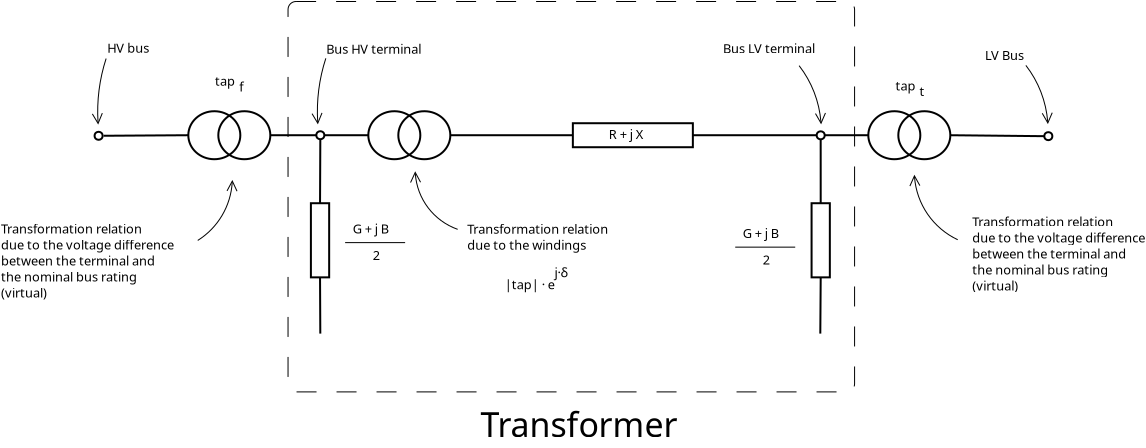 <?xml version="1.0" encoding="UTF-8"?>
<dia:diagram xmlns:dia="http://www.lysator.liu.se/~alla/dia/">
  <dia:layer name="Fondo" visible="true" connectable="true" active="true">
    <dia:object type="Standard - Box" version="0" id="O0">
      <dia:attribute name="obj_pos">
        <dia:point val="20.986,5.514"/>
      </dia:attribute>
      <dia:attribute name="obj_bb">
        <dia:rectangle val="20.961,5.489;49.338,25.059"/>
      </dia:attribute>
      <dia:attribute name="elem_corner">
        <dia:point val="20.986,5.514"/>
      </dia:attribute>
      <dia:attribute name="elem_width">
        <dia:real val="28.327"/>
      </dia:attribute>
      <dia:attribute name="elem_height">
        <dia:real val="19.52"/>
      </dia:attribute>
      <dia:attribute name="border_width">
        <dia:real val="0.05"/>
      </dia:attribute>
      <dia:attribute name="show_background">
        <dia:boolean val="false"/>
      </dia:attribute>
      <dia:attribute name="line_style">
        <dia:enum val="1"/>
      </dia:attribute>
      <dia:attribute name="corner_radius">
        <dia:real val="0.4"/>
      </dia:attribute>
    </dia:object>
    <dia:group>
      <dia:attribute name="meta">
        <dia:composite type="dict"/>
      </dia:attribute>
      <dia:attribute name="matrix"/>
      <dia:object type="Standard - Ellipse" version="0" id="O1">
        <dia:attribute name="obj_pos">
          <dia:point val="16,11"/>
        </dia:attribute>
        <dia:attribute name="obj_bb">
          <dia:rectangle val="15.95,10.95;18.65,13.45"/>
        </dia:attribute>
        <dia:attribute name="elem_corner">
          <dia:point val="16,11"/>
        </dia:attribute>
        <dia:attribute name="elem_width">
          <dia:real val="2.6"/>
        </dia:attribute>
        <dia:attribute name="elem_height">
          <dia:real val="2.4"/>
        </dia:attribute>
        <dia:attribute name="show_background">
          <dia:boolean val="false"/>
        </dia:attribute>
      </dia:object>
      <dia:object type="Standard - Ellipse" version="0" id="O2">
        <dia:attribute name="obj_pos">
          <dia:point val="17.5,11"/>
        </dia:attribute>
        <dia:attribute name="obj_bb">
          <dia:rectangle val="17.45,10.95;20.15,13.45"/>
        </dia:attribute>
        <dia:attribute name="elem_corner">
          <dia:point val="17.5,11"/>
        </dia:attribute>
        <dia:attribute name="elem_width">
          <dia:real val="2.6"/>
        </dia:attribute>
        <dia:attribute name="elem_height">
          <dia:real val="2.4"/>
        </dia:attribute>
        <dia:attribute name="show_background">
          <dia:boolean val="false"/>
        </dia:attribute>
      </dia:object>
    </dia:group>
    <dia:group>
      <dia:attribute name="meta">
        <dia:composite type="dict"/>
      </dia:attribute>
      <dia:attribute name="matrix"/>
      <dia:object type="Standard - Ellipse" version="0" id="O3">
        <dia:attribute name="obj_pos">
          <dia:point val="25,11"/>
        </dia:attribute>
        <dia:attribute name="obj_bb">
          <dia:rectangle val="24.95,10.95;27.65,13.45"/>
        </dia:attribute>
        <dia:attribute name="elem_corner">
          <dia:point val="25,11"/>
        </dia:attribute>
        <dia:attribute name="elem_width">
          <dia:real val="2.6"/>
        </dia:attribute>
        <dia:attribute name="elem_height">
          <dia:real val="2.4"/>
        </dia:attribute>
        <dia:attribute name="show_background">
          <dia:boolean val="false"/>
        </dia:attribute>
      </dia:object>
      <dia:object type="Standard - Ellipse" version="0" id="O4">
        <dia:attribute name="obj_pos">
          <dia:point val="26.5,11"/>
        </dia:attribute>
        <dia:attribute name="obj_bb">
          <dia:rectangle val="26.45,10.95;29.15,13.45"/>
        </dia:attribute>
        <dia:attribute name="elem_corner">
          <dia:point val="26.5,11"/>
        </dia:attribute>
        <dia:attribute name="elem_width">
          <dia:real val="2.6"/>
        </dia:attribute>
        <dia:attribute name="elem_height">
          <dia:real val="2.4"/>
        </dia:attribute>
        <dia:attribute name="show_background">
          <dia:boolean val="false"/>
        </dia:attribute>
      </dia:object>
    </dia:group>
    <dia:group>
      <dia:attribute name="meta">
        <dia:composite type="dict"/>
      </dia:attribute>
      <dia:attribute name="matrix"/>
      <dia:object type="Standard - Ellipse" version="0" id="O5">
        <dia:attribute name="obj_pos">
          <dia:point val="50,11"/>
        </dia:attribute>
        <dia:attribute name="obj_bb">
          <dia:rectangle val="49.95,10.95;52.65,13.45"/>
        </dia:attribute>
        <dia:attribute name="elem_corner">
          <dia:point val="50,11"/>
        </dia:attribute>
        <dia:attribute name="elem_width">
          <dia:real val="2.6"/>
        </dia:attribute>
        <dia:attribute name="elem_height">
          <dia:real val="2.4"/>
        </dia:attribute>
        <dia:attribute name="show_background">
          <dia:boolean val="false"/>
        </dia:attribute>
      </dia:object>
      <dia:object type="Standard - Ellipse" version="0" id="O6">
        <dia:attribute name="obj_pos">
          <dia:point val="51.5,11"/>
        </dia:attribute>
        <dia:attribute name="obj_bb">
          <dia:rectangle val="51.45,10.95;54.15,13.45"/>
        </dia:attribute>
        <dia:attribute name="elem_corner">
          <dia:point val="51.5,11"/>
        </dia:attribute>
        <dia:attribute name="elem_width">
          <dia:real val="2.6"/>
        </dia:attribute>
        <dia:attribute name="elem_height">
          <dia:real val="2.4"/>
        </dia:attribute>
        <dia:attribute name="show_background">
          <dia:boolean val="false"/>
        </dia:attribute>
      </dia:object>
    </dia:group>
    <dia:object type="Standard - Box" version="0" id="O7">
      <dia:attribute name="obj_pos">
        <dia:point val="35.227,11.6"/>
      </dia:attribute>
      <dia:attribute name="obj_bb">
        <dia:rectangle val="35.176,11.55;41.276,12.85"/>
      </dia:attribute>
      <dia:attribute name="elem_corner">
        <dia:point val="35.227,11.6"/>
      </dia:attribute>
      <dia:attribute name="elem_width">
        <dia:real val="6"/>
      </dia:attribute>
      <dia:attribute name="elem_height">
        <dia:real val="1.2"/>
      </dia:attribute>
      <dia:attribute name="show_background">
        <dia:boolean val="true"/>
      </dia:attribute>
    </dia:object>
    <dia:object type="Standard - Line" version="0" id="O8">
      <dia:attribute name="obj_pos">
        <dia:point val="29.1,12.2"/>
      </dia:attribute>
      <dia:attribute name="obj_bb">
        <dia:rectangle val="29.05,12.15;35.276,12.25"/>
      </dia:attribute>
      <dia:attribute name="conn_endpoints">
        <dia:point val="29.1,12.2"/>
        <dia:point val="35.227,12.2"/>
      </dia:attribute>
      <dia:attribute name="numcp">
        <dia:int val="1"/>
      </dia:attribute>
      <dia:connections>
        <dia:connection handle="0" to="O4" connection="4"/>
        <dia:connection handle="1" to="O7" connection="3"/>
      </dia:connections>
    </dia:object>
    <dia:object type="Standard - Line" version="0" id="O9">
      <dia:attribute name="obj_pos">
        <dia:point val="20.1,12.2"/>
      </dia:attribute>
      <dia:attribute name="obj_bb">
        <dia:rectangle val="20.05,12.15;25.05,12.25"/>
      </dia:attribute>
      <dia:attribute name="conn_endpoints">
        <dia:point val="20.1,12.2"/>
        <dia:point val="25,12.2"/>
      </dia:attribute>
      <dia:attribute name="numcp">
        <dia:int val="1"/>
      </dia:attribute>
      <dia:connections>
        <dia:connection handle="0" to="O2" connection="4"/>
        <dia:connection handle="1" to="O3" connection="3"/>
      </dia:connections>
    </dia:object>
    <dia:object type="Standard - Line" version="0" id="O10">
      <dia:attribute name="obj_pos">
        <dia:point val="41.227,12.2"/>
      </dia:attribute>
      <dia:attribute name="obj_bb">
        <dia:rectangle val="41.176,12.15;50.05,12.25"/>
      </dia:attribute>
      <dia:attribute name="conn_endpoints">
        <dia:point val="41.227,12.2"/>
        <dia:point val="50,12.2"/>
      </dia:attribute>
      <dia:attribute name="numcp">
        <dia:int val="1"/>
      </dia:attribute>
      <dia:connections>
        <dia:connection handle="0" to="O7" connection="4"/>
        <dia:connection handle="1" to="O5" connection="3"/>
      </dia:connections>
    </dia:object>
    <dia:object type="Standard - Ellipse" version="0" id="O11">
      <dia:attribute name="obj_pos">
        <dia:point val="22.4,12"/>
      </dia:attribute>
      <dia:attribute name="obj_bb">
        <dia:rectangle val="22.35,11.95;22.85,12.45"/>
      </dia:attribute>
      <dia:attribute name="elem_corner">
        <dia:point val="22.4,12"/>
      </dia:attribute>
      <dia:attribute name="elem_width">
        <dia:real val="0.4"/>
      </dia:attribute>
      <dia:attribute name="elem_height">
        <dia:real val="0.4"/>
      </dia:attribute>
      <dia:attribute name="aspect">
        <dia:enum val="2"/>
      </dia:attribute>
    </dia:object>
    <dia:object type="Standard - Ellipse" version="0" id="O12">
      <dia:attribute name="obj_pos">
        <dia:point val="11.314,12.029"/>
      </dia:attribute>
      <dia:attribute name="obj_bb">
        <dia:rectangle val="11.264,11.979;11.764,12.479"/>
      </dia:attribute>
      <dia:attribute name="elem_corner">
        <dia:point val="11.314,12.029"/>
      </dia:attribute>
      <dia:attribute name="elem_width">
        <dia:real val="0.4"/>
      </dia:attribute>
      <dia:attribute name="elem_height">
        <dia:real val="0.4"/>
      </dia:attribute>
      <dia:attribute name="aspect">
        <dia:enum val="2"/>
      </dia:attribute>
    </dia:object>
    <dia:object type="Standard - Line" version="0" id="O13">
      <dia:attribute name="obj_pos">
        <dia:point val="11.764,12.228"/>
      </dia:attribute>
      <dia:attribute name="obj_bb">
        <dia:rectangle val="11.714,12.15;16.05,12.278"/>
      </dia:attribute>
      <dia:attribute name="conn_endpoints">
        <dia:point val="11.764,12.228"/>
        <dia:point val="16,12.2"/>
      </dia:attribute>
      <dia:attribute name="numcp">
        <dia:int val="1"/>
      </dia:attribute>
      <dia:connections>
        <dia:connection handle="0" to="O12" connection="8"/>
        <dia:connection handle="1" to="O1" connection="3"/>
      </dia:connections>
    </dia:object>
    <dia:object type="Standard - Ellipse" version="0" id="O14">
      <dia:attribute name="obj_pos">
        <dia:point val="58.8,12.047"/>
      </dia:attribute>
      <dia:attribute name="obj_bb">
        <dia:rectangle val="58.75,11.998;59.25,12.498"/>
      </dia:attribute>
      <dia:attribute name="elem_corner">
        <dia:point val="58.8,12.047"/>
      </dia:attribute>
      <dia:attribute name="elem_width">
        <dia:real val="0.4"/>
      </dia:attribute>
      <dia:attribute name="elem_height">
        <dia:real val="0.4"/>
      </dia:attribute>
      <dia:attribute name="aspect">
        <dia:enum val="2"/>
      </dia:attribute>
    </dia:object>
    <dia:object type="Standard - Line" version="0" id="O15">
      <dia:attribute name="obj_pos">
        <dia:point val="58.8,12.248"/>
      </dia:attribute>
      <dia:attribute name="obj_bb">
        <dia:rectangle val="54.05,12.149;58.85,12.298"/>
      </dia:attribute>
      <dia:attribute name="conn_endpoints">
        <dia:point val="58.8,12.248"/>
        <dia:point val="54.1,12.2"/>
      </dia:attribute>
      <dia:attribute name="numcp">
        <dia:int val="1"/>
      </dia:attribute>
      <dia:connections>
        <dia:connection handle="0" to="O14" connection="3"/>
        <dia:connection handle="1" to="O6" connection="4"/>
      </dia:connections>
    </dia:object>
    <dia:object type="Standard - Ellipse" version="0" id="O16">
      <dia:attribute name="obj_pos">
        <dia:point val="47.418,12.005"/>
      </dia:attribute>
      <dia:attribute name="obj_bb">
        <dia:rectangle val="47.368,11.954;47.868,12.454"/>
      </dia:attribute>
      <dia:attribute name="elem_corner">
        <dia:point val="47.418,12.005"/>
      </dia:attribute>
      <dia:attribute name="elem_width">
        <dia:real val="0.4"/>
      </dia:attribute>
      <dia:attribute name="elem_height">
        <dia:real val="0.4"/>
      </dia:attribute>
      <dia:attribute name="aspect">
        <dia:enum val="2"/>
      </dia:attribute>
    </dia:object>
    <dia:object type="Standard - Box" version="0" id="O17">
      <dia:attribute name="obj_pos">
        <dia:point val="22.129,15.6"/>
      </dia:attribute>
      <dia:attribute name="obj_bb">
        <dia:rectangle val="22.079,15.55;23.093,19.357"/>
      </dia:attribute>
      <dia:attribute name="elem_corner">
        <dia:point val="22.129,15.6"/>
      </dia:attribute>
      <dia:attribute name="elem_width">
        <dia:real val="0.913"/>
      </dia:attribute>
      <dia:attribute name="elem_height">
        <dia:real val="3.707"/>
      </dia:attribute>
      <dia:attribute name="show_background">
        <dia:boolean val="true"/>
      </dia:attribute>
    </dia:object>
    <dia:object type="Standard - Box" version="0" id="O18">
      <dia:attribute name="obj_pos">
        <dia:point val="47.163,15.6"/>
      </dia:attribute>
      <dia:attribute name="obj_bb">
        <dia:rectangle val="47.112,15.55;48.126,19.357"/>
      </dia:attribute>
      <dia:attribute name="elem_corner">
        <dia:point val="47.163,15.6"/>
      </dia:attribute>
      <dia:attribute name="elem_width">
        <dia:real val="0.913"/>
      </dia:attribute>
      <dia:attribute name="elem_height">
        <dia:real val="3.707"/>
      </dia:attribute>
      <dia:attribute name="show_background">
        <dia:boolean val="true"/>
      </dia:attribute>
    </dia:object>
    <dia:object type="Standard - Line" version="0" id="O19">
      <dia:attribute name="obj_pos">
        <dia:point val="22.586,15.6"/>
      </dia:attribute>
      <dia:attribute name="obj_bb">
        <dia:rectangle val="22.536,12.35;22.65,15.65"/>
      </dia:attribute>
      <dia:attribute name="conn_endpoints">
        <dia:point val="22.586,15.6"/>
        <dia:point val="22.6,12.4"/>
      </dia:attribute>
      <dia:attribute name="numcp">
        <dia:int val="1"/>
      </dia:attribute>
      <dia:connections>
        <dia:connection handle="0" to="O17" connection="1"/>
        <dia:connection handle="1" to="O11" connection="6"/>
      </dia:connections>
    </dia:object>
    <dia:object type="Standard - Line" version="0" id="O20">
      <dia:attribute name="obj_pos">
        <dia:point val="47.619,15.6"/>
      </dia:attribute>
      <dia:attribute name="obj_bb">
        <dia:rectangle val="47.568,12.354;47.669,15.65"/>
      </dia:attribute>
      <dia:attribute name="conn_endpoints">
        <dia:point val="47.619,15.6"/>
        <dia:point val="47.618,12.405"/>
      </dia:attribute>
      <dia:attribute name="numcp">
        <dia:int val="1"/>
      </dia:attribute>
      <dia:connections>
        <dia:connection handle="0" to="O18" connection="1"/>
        <dia:connection handle="1" to="O16" connection="6"/>
      </dia:connections>
    </dia:object>
    <dia:object type="Electrical - Grounding d" version="1" id="O21">
      <dia:attribute name="obj_pos">
        <dia:point val="21.2,21"/>
      </dia:attribute>
      <dia:attribute name="obj_bb">
        <dia:rectangle val="21.2,21;23.998,23.798"/>
      </dia:attribute>
      <dia:attribute name="meta">
        <dia:composite type="dict"/>
      </dia:attribute>
      <dia:attribute name="elem_corner">
        <dia:point val="21.2,21"/>
      </dia:attribute>
      <dia:attribute name="elem_width">
        <dia:real val="2.798"/>
      </dia:attribute>
      <dia:attribute name="elem_height">
        <dia:real val="2.798"/>
      </dia:attribute>
      <dia:attribute name="line_width">
        <dia:real val="0.1"/>
      </dia:attribute>
      <dia:attribute name="line_colour">
        <dia:color val="#000000ff"/>
      </dia:attribute>
      <dia:attribute name="fill_colour">
        <dia:color val="#ffffffff"/>
      </dia:attribute>
      <dia:attribute name="show_background">
        <dia:boolean val="true"/>
      </dia:attribute>
      <dia:attribute name="line_style">
        <dia:enum val="0"/>
        <dia:real val="1"/>
      </dia:attribute>
      <dia:attribute name="padding">
        <dia:real val="0.1"/>
      </dia:attribute>
      <dia:attribute name="text">
        <dia:composite type="text">
          <dia:attribute name="string">
            <dia:string>##</dia:string>
          </dia:attribute>
          <dia:attribute name="font">
            <dia:font family="sans" style="0" name="Helvetica"/>
          </dia:attribute>
          <dia:attribute name="height">
            <dia:real val="0.8"/>
          </dia:attribute>
          <dia:attribute name="pos">
            <dia:point val="23.818,23.298"/>
          </dia:attribute>
          <dia:attribute name="color">
            <dia:color val="#000000ff"/>
          </dia:attribute>
          <dia:attribute name="alignment">
            <dia:enum val="0"/>
          </dia:attribute>
        </dia:composite>
      </dia:attribute>
      <dia:attribute name="text_fitting">
        <dia:enum val="0"/>
      </dia:attribute>
      <dia:attribute name="flip_horizontal">
        <dia:boolean val="false"/>
      </dia:attribute>
      <dia:attribute name="flip_vertical">
        <dia:boolean val="false"/>
      </dia:attribute>
      <dia:attribute name="subscale">
        <dia:real val="1"/>
      </dia:attribute>
    </dia:object>
    <dia:object type="Standard - Line" version="0" id="O22">
      <dia:attribute name="obj_pos">
        <dia:point val="22.599,22.119"/>
      </dia:attribute>
      <dia:attribute name="obj_bb">
        <dia:rectangle val="22.536,19.257;22.649,22.169"/>
      </dia:attribute>
      <dia:attribute name="conn_endpoints">
        <dia:point val="22.599,22.119"/>
        <dia:point val="22.586,19.307"/>
      </dia:attribute>
      <dia:attribute name="numcp">
        <dia:int val="1"/>
      </dia:attribute>
      <dia:connections>
        <dia:connection handle="0" to="O21" connection="0"/>
        <dia:connection handle="1" to="O17" connection="6"/>
      </dia:connections>
    </dia:object>
    <dia:object type="Electrical - Grounding d" version="1" id="O23">
      <dia:attribute name="obj_pos">
        <dia:point val="46.2,21"/>
      </dia:attribute>
      <dia:attribute name="obj_bb">
        <dia:rectangle val="46.2,21;48.998,23.798"/>
      </dia:attribute>
      <dia:attribute name="meta">
        <dia:composite type="dict"/>
      </dia:attribute>
      <dia:attribute name="elem_corner">
        <dia:point val="46.2,21"/>
      </dia:attribute>
      <dia:attribute name="elem_width">
        <dia:real val="2.798"/>
      </dia:attribute>
      <dia:attribute name="elem_height">
        <dia:real val="2.798"/>
      </dia:attribute>
      <dia:attribute name="line_width">
        <dia:real val="0.1"/>
      </dia:attribute>
      <dia:attribute name="line_colour">
        <dia:color val="#000000ff"/>
      </dia:attribute>
      <dia:attribute name="fill_colour">
        <dia:color val="#ffffffff"/>
      </dia:attribute>
      <dia:attribute name="show_background">
        <dia:boolean val="true"/>
      </dia:attribute>
      <dia:attribute name="line_style">
        <dia:enum val="0"/>
        <dia:real val="1"/>
      </dia:attribute>
      <dia:attribute name="padding">
        <dia:real val="0.1"/>
      </dia:attribute>
      <dia:attribute name="text">
        <dia:composite type="text">
          <dia:attribute name="string">
            <dia:string>##</dia:string>
          </dia:attribute>
          <dia:attribute name="font">
            <dia:font family="sans" style="0" name="Helvetica"/>
          </dia:attribute>
          <dia:attribute name="height">
            <dia:real val="0.8"/>
          </dia:attribute>
          <dia:attribute name="pos">
            <dia:point val="48.818,23.298"/>
          </dia:attribute>
          <dia:attribute name="color">
            <dia:color val="#000000ff"/>
          </dia:attribute>
          <dia:attribute name="alignment">
            <dia:enum val="0"/>
          </dia:attribute>
        </dia:composite>
      </dia:attribute>
      <dia:attribute name="text_fitting">
        <dia:enum val="0"/>
      </dia:attribute>
      <dia:attribute name="flip_horizontal">
        <dia:boolean val="false"/>
      </dia:attribute>
      <dia:attribute name="flip_vertical">
        <dia:boolean val="false"/>
      </dia:attribute>
      <dia:attribute name="subscale">
        <dia:real val="1"/>
      </dia:attribute>
    </dia:object>
    <dia:object type="Standard - Line" version="0" id="O24">
      <dia:attribute name="obj_pos">
        <dia:point val="47.599,22.119"/>
      </dia:attribute>
      <dia:attribute name="obj_bb">
        <dia:rectangle val="47.548,19.257;47.669,22.169"/>
      </dia:attribute>
      <dia:attribute name="conn_endpoints">
        <dia:point val="47.599,22.119"/>
        <dia:point val="47.619,19.307"/>
      </dia:attribute>
      <dia:attribute name="numcp">
        <dia:int val="1"/>
      </dia:attribute>
      <dia:connections>
        <dia:connection handle="0" to="O23" connection="0"/>
        <dia:connection handle="1" to="O18" connection="6"/>
      </dia:connections>
    </dia:object>
    <dia:object type="Standard - Text" version="1" id="O25">
      <dia:attribute name="obj_pos">
        <dia:point val="22.896,8.122"/>
      </dia:attribute>
      <dia:attribute name="obj_bb">
        <dia:rectangle val="22.896,7.527;28.071,8.275"/>
      </dia:attribute>
      <dia:attribute name="text">
        <dia:composite type="text">
          <dia:attribute name="string">
            <dia:string>#Bus HV terminal#</dia:string>
          </dia:attribute>
          <dia:attribute name="font">
            <dia:font family="sans" style="0" name="Helvetica"/>
          </dia:attribute>
          <dia:attribute name="height">
            <dia:real val="0.8"/>
          </dia:attribute>
          <dia:attribute name="pos">
            <dia:point val="22.896,8.122"/>
          </dia:attribute>
          <dia:attribute name="color">
            <dia:color val="#000000ff"/>
          </dia:attribute>
          <dia:attribute name="alignment">
            <dia:enum val="0"/>
          </dia:attribute>
        </dia:composite>
      </dia:attribute>
      <dia:attribute name="valign">
        <dia:enum val="3"/>
      </dia:attribute>
    </dia:object>
    <dia:object type="Standard - Text" version="1" id="O26">
      <dia:attribute name="obj_pos">
        <dia:point val="42.729,8.104"/>
      </dia:attribute>
      <dia:attribute name="obj_bb">
        <dia:rectangle val="42.729,7.509;47.709,8.257"/>
      </dia:attribute>
      <dia:attribute name="text">
        <dia:composite type="text">
          <dia:attribute name="string">
            <dia:string>#Bus LV terminal#</dia:string>
          </dia:attribute>
          <dia:attribute name="font">
            <dia:font family="sans" style="0" name="Helvetica"/>
          </dia:attribute>
          <dia:attribute name="height">
            <dia:real val="0.8"/>
          </dia:attribute>
          <dia:attribute name="pos">
            <dia:point val="42.729,8.104"/>
          </dia:attribute>
          <dia:attribute name="color">
            <dia:color val="#000000ff"/>
          </dia:attribute>
          <dia:attribute name="alignment">
            <dia:enum val="0"/>
          </dia:attribute>
        </dia:composite>
      </dia:attribute>
      <dia:attribute name="valign">
        <dia:enum val="3"/>
      </dia:attribute>
    </dia:object>
    <dia:object type="Standard - Text" version="1" id="O27">
      <dia:attribute name="obj_pos">
        <dia:point val="11.948,8.074"/>
      </dia:attribute>
      <dia:attribute name="obj_bb">
        <dia:rectangle val="11.948,7.479;14.215,8.226"/>
      </dia:attribute>
      <dia:attribute name="text">
        <dia:composite type="text">
          <dia:attribute name="string">
            <dia:string>#HV bus#</dia:string>
          </dia:attribute>
          <dia:attribute name="font">
            <dia:font family="sans" style="0" name="Helvetica"/>
          </dia:attribute>
          <dia:attribute name="height">
            <dia:real val="0.8"/>
          </dia:attribute>
          <dia:attribute name="pos">
            <dia:point val="11.948,8.074"/>
          </dia:attribute>
          <dia:attribute name="color">
            <dia:color val="#000000ff"/>
          </dia:attribute>
          <dia:attribute name="alignment">
            <dia:enum val="0"/>
          </dia:attribute>
        </dia:composite>
      </dia:attribute>
      <dia:attribute name="valign">
        <dia:enum val="3"/>
      </dia:attribute>
    </dia:object>
    <dia:object type="Standard - Text" version="1" id="O28">
      <dia:attribute name="obj_pos">
        <dia:point val="55.829,8.441"/>
      </dia:attribute>
      <dia:attribute name="obj_bb">
        <dia:rectangle val="55.829,7.846;57.934,8.593"/>
      </dia:attribute>
      <dia:attribute name="text">
        <dia:composite type="text">
          <dia:attribute name="string">
            <dia:string>#LV Bus#</dia:string>
          </dia:attribute>
          <dia:attribute name="font">
            <dia:font family="sans" style="0" name="Helvetica"/>
          </dia:attribute>
          <dia:attribute name="height">
            <dia:real val="0.8"/>
          </dia:attribute>
          <dia:attribute name="pos">
            <dia:point val="55.829,8.441"/>
          </dia:attribute>
          <dia:attribute name="color">
            <dia:color val="#000000ff"/>
          </dia:attribute>
          <dia:attribute name="alignment">
            <dia:enum val="0"/>
          </dia:attribute>
        </dia:composite>
      </dia:attribute>
      <dia:attribute name="valign">
        <dia:enum val="3"/>
      </dia:attribute>
    </dia:object>
    <dia:object type="Standard - Arc" version="0" id="O29">
      <dia:attribute name="obj_pos">
        <dia:point val="22.875,8.355"/>
      </dia:attribute>
      <dia:attribute name="obj_bb">
        <dia:rectangle val="22.144,8.327;22.903,11.684"/>
      </dia:attribute>
      <dia:attribute name="conn_endpoints">
        <dia:point val="22.875,8.355"/>
        <dia:point val="22.477,11.657"/>
      </dia:attribute>
      <dia:attribute name="curve_distance">
        <dia:real val="0.163"/>
      </dia:attribute>
      <dia:attribute name="line_width">
        <dia:real val="0.05"/>
      </dia:attribute>
      <dia:attribute name="end_arrow">
        <dia:enum val="1"/>
      </dia:attribute>
      <dia:attribute name="end_arrow_length">
        <dia:real val="0.5"/>
      </dia:attribute>
      <dia:attribute name="end_arrow_width">
        <dia:real val="0.5"/>
      </dia:attribute>
    </dia:object>
    <dia:object type="Standard - Arc" version="0" id="O30">
      <dia:attribute name="obj_pos">
        <dia:point val="46.539,8.722"/>
      </dia:attribute>
      <dia:attribute name="obj_bb">
        <dia:rectangle val="46.507,8.689;47.896,11.689"/>
      </dia:attribute>
      <dia:attribute name="conn_endpoints">
        <dia:point val="46.539,8.722"/>
        <dia:point val="47.639,11.657"/>
      </dia:attribute>
      <dia:attribute name="curve_distance">
        <dia:real val="-0.238"/>
      </dia:attribute>
      <dia:attribute name="line_width">
        <dia:real val="0.05"/>
      </dia:attribute>
      <dia:attribute name="end_arrow">
        <dia:enum val="1"/>
      </dia:attribute>
      <dia:attribute name="end_arrow_length">
        <dia:real val="0.5"/>
      </dia:attribute>
      <dia:attribute name="end_arrow_width">
        <dia:real val="0.5"/>
      </dia:attribute>
    </dia:object>
    <dia:object type="Standard - Arc" version="0" id="O31">
      <dia:attribute name="obj_pos">
        <dia:point val="11.89,8.367"/>
      </dia:attribute>
      <dia:attribute name="obj_bb">
        <dia:rectangle val="11.159,8.339;11.918,11.697"/>
      </dia:attribute>
      <dia:attribute name="conn_endpoints">
        <dia:point val="11.89,8.367"/>
        <dia:point val="11.493,11.669"/>
      </dia:attribute>
      <dia:attribute name="curve_distance">
        <dia:real val="0.163"/>
      </dia:attribute>
      <dia:attribute name="line_width">
        <dia:real val="0.05"/>
      </dia:attribute>
      <dia:attribute name="end_arrow">
        <dia:enum val="1"/>
      </dia:attribute>
      <dia:attribute name="end_arrow_length">
        <dia:real val="0.5"/>
      </dia:attribute>
      <dia:attribute name="end_arrow_width">
        <dia:real val="0.5"/>
      </dia:attribute>
    </dia:object>
    <dia:object type="Standard - Arc" version="0" id="O32">
      <dia:attribute name="obj_pos">
        <dia:point val="57.877,8.708"/>
      </dia:attribute>
      <dia:attribute name="obj_bb">
        <dia:rectangle val="57.845,8.676;59.234,11.675"/>
      </dia:attribute>
      <dia:attribute name="conn_endpoints">
        <dia:point val="57.877,8.708"/>
        <dia:point val="58.978,11.643"/>
      </dia:attribute>
      <dia:attribute name="curve_distance">
        <dia:real val="-0.238"/>
      </dia:attribute>
      <dia:attribute name="line_width">
        <dia:real val="0.05"/>
      </dia:attribute>
      <dia:attribute name="end_arrow">
        <dia:enum val="1"/>
      </dia:attribute>
      <dia:attribute name="end_arrow_length">
        <dia:real val="0.5"/>
      </dia:attribute>
      <dia:attribute name="end_arrow_width">
        <dia:real val="0.5"/>
      </dia:attribute>
    </dia:object>
    <dia:object type="Standard - Text" version="1" id="O33">
      <dia:attribute name="obj_pos">
        <dia:point val="30.605,27.297"/>
      </dia:attribute>
      <dia:attribute name="obj_bb">
        <dia:rectangle val="30.605,25.725;40.762,27.697"/>
      </dia:attribute>
      <dia:attribute name="text">
        <dia:composite type="text">
          <dia:attribute name="string">
            <dia:string>#Transformer#</dia:string>
          </dia:attribute>
          <dia:attribute name="font">
            <dia:font family="sans" style="0" name="Helvetica"/>
          </dia:attribute>
          <dia:attribute name="height">
            <dia:real val="2.117"/>
          </dia:attribute>
          <dia:attribute name="pos">
            <dia:point val="30.605,27.297"/>
          </dia:attribute>
          <dia:attribute name="color">
            <dia:color val="#000000ff"/>
          </dia:attribute>
          <dia:attribute name="alignment">
            <dia:enum val="0"/>
          </dia:attribute>
        </dia:composite>
      </dia:attribute>
      <dia:attribute name="valign">
        <dia:enum val="3"/>
      </dia:attribute>
    </dia:object>
    <dia:object type="Standard - Text" version="1" id="O34">
      <dia:attribute name="obj_pos">
        <dia:point val="29.944,17.123"/>
      </dia:attribute>
      <dia:attribute name="obj_bb">
        <dia:rectangle val="29.944,16.528;37.584,18.076"/>
      </dia:attribute>
      <dia:attribute name="text">
        <dia:composite type="text">
          <dia:attribute name="string">
            <dia:string>#Transformation relation 
due to the windings#</dia:string>
          </dia:attribute>
          <dia:attribute name="font">
            <dia:font family="sans" style="0" name="Helvetica"/>
          </dia:attribute>
          <dia:attribute name="height">
            <dia:real val="0.8"/>
          </dia:attribute>
          <dia:attribute name="pos">
            <dia:point val="29.944,17.123"/>
          </dia:attribute>
          <dia:attribute name="color">
            <dia:color val="#000000ff"/>
          </dia:attribute>
          <dia:attribute name="alignment">
            <dia:enum val="0"/>
          </dia:attribute>
        </dia:composite>
      </dia:attribute>
      <dia:attribute name="valign">
        <dia:enum val="3"/>
      </dia:attribute>
    </dia:object>
    <dia:object type="Standard - Arc" version="0" id="O35">
      <dia:attribute name="obj_pos">
        <dia:point val="29.467,16.906"/>
      </dia:attribute>
      <dia:attribute name="obj_bb">
        <dia:rectangle val="27.072,13.968;29.502,16.941"/>
      </dia:attribute>
      <dia:attribute name="conn_endpoints">
        <dia:point val="29.467,16.906"/>
        <dia:point val="27.344,14.003"/>
      </dia:attribute>
      <dia:attribute name="curve_distance">
        <dia:real val="-0.556"/>
      </dia:attribute>
      <dia:attribute name="line_width">
        <dia:real val="0.05"/>
      </dia:attribute>
      <dia:attribute name="end_arrow">
        <dia:enum val="1"/>
      </dia:attribute>
      <dia:attribute name="end_arrow_length">
        <dia:real val="0.5"/>
      </dia:attribute>
      <dia:attribute name="end_arrow_width">
        <dia:real val="0.5"/>
      </dia:attribute>
    </dia:object>
    <dia:object type="Standard - Text" version="1" id="O36">
      <dia:attribute name="obj_pos">
        <dia:point val="6.634,17.115"/>
      </dia:attribute>
      <dia:attribute name="obj_bb">
        <dia:rectangle val="6.634,16.52;15.964,20.467"/>
      </dia:attribute>
      <dia:attribute name="text">
        <dia:composite type="text">
          <dia:attribute name="string">
            <dia:string>#Transformation relation 
due to the voltage difference
between the terminal and
the nominal bus rating
(virtual)#</dia:string>
          </dia:attribute>
          <dia:attribute name="font">
            <dia:font family="sans" style="0" name="Helvetica"/>
          </dia:attribute>
          <dia:attribute name="height">
            <dia:real val="0.8"/>
          </dia:attribute>
          <dia:attribute name="pos">
            <dia:point val="6.634,17.115"/>
          </dia:attribute>
          <dia:attribute name="color">
            <dia:color val="#000000ff"/>
          </dia:attribute>
          <dia:attribute name="alignment">
            <dia:enum val="0"/>
          </dia:attribute>
        </dia:composite>
      </dia:attribute>
      <dia:attribute name="valign">
        <dia:enum val="3"/>
      </dia:attribute>
    </dia:object>
    <dia:object type="Standard - Arc" version="0" id="O37">
      <dia:attribute name="obj_pos">
        <dia:point val="16.471,17.461"/>
      </dia:attribute>
      <dia:attribute name="obj_bb">
        <dia:rectangle val="16.437,14.402;18.474,17.495"/>
      </dia:attribute>
      <dia:attribute name="conn_endpoints">
        <dia:point val="16.471,17.461"/>
        <dia:point val="18.201,14.436"/>
      </dia:attribute>
      <dia:attribute name="curve_distance">
        <dia:real val="0.436"/>
      </dia:attribute>
      <dia:attribute name="line_width">
        <dia:real val="0.05"/>
      </dia:attribute>
      <dia:attribute name="end_arrow">
        <dia:enum val="1"/>
      </dia:attribute>
      <dia:attribute name="end_arrow_length">
        <dia:real val="0.5"/>
      </dia:attribute>
      <dia:attribute name="end_arrow_width">
        <dia:real val="0.5"/>
      </dia:attribute>
    </dia:object>
    <dia:object type="Standard - Text" version="1" id="O38">
      <dia:attribute name="obj_pos">
        <dia:point val="55.198,16.759"/>
      </dia:attribute>
      <dia:attribute name="obj_bb">
        <dia:rectangle val="55.198,16.164;64.528,20.111"/>
      </dia:attribute>
      <dia:attribute name="text">
        <dia:composite type="text">
          <dia:attribute name="string">
            <dia:string>#Transformation relation 
due to the voltage difference
between the terminal and
the nominal bus rating
(virtual)#</dia:string>
          </dia:attribute>
          <dia:attribute name="font">
            <dia:font family="sans" style="0" name="Helvetica"/>
          </dia:attribute>
          <dia:attribute name="height">
            <dia:real val="0.8"/>
          </dia:attribute>
          <dia:attribute name="pos">
            <dia:point val="55.198,16.759"/>
          </dia:attribute>
          <dia:attribute name="color">
            <dia:color val="#000000ff"/>
          </dia:attribute>
          <dia:attribute name="alignment">
            <dia:enum val="0"/>
          </dia:attribute>
        </dia:composite>
      </dia:attribute>
      <dia:attribute name="valign">
        <dia:enum val="3"/>
      </dia:attribute>
    </dia:object>
    <dia:object type="Standard - Arc" version="0" id="O39">
      <dia:attribute name="obj_pos">
        <dia:point val="54.47,17.426"/>
      </dia:attribute>
      <dia:attribute name="obj_bb">
        <dia:rectangle val="52.039,14.142;54.504,17.461"/>
      </dia:attribute>
      <dia:attribute name="conn_endpoints">
        <dia:point val="54.47,17.426"/>
        <dia:point val="52.303,14.176"/>
      </dia:attribute>
      <dia:attribute name="curve_distance">
        <dia:real val="-0.543"/>
      </dia:attribute>
      <dia:attribute name="line_width">
        <dia:real val="0.05"/>
      </dia:attribute>
      <dia:attribute name="end_arrow">
        <dia:enum val="1"/>
      </dia:attribute>
      <dia:attribute name="end_arrow_length">
        <dia:real val="0.5"/>
      </dia:attribute>
      <dia:attribute name="end_arrow_width">
        <dia:real val="0.5"/>
      </dia:attribute>
    </dia:object>
    <dia:object type="Standard - Text" version="1" id="O40">
      <dia:attribute name="obj_pos">
        <dia:point val="37.02,12.388"/>
      </dia:attribute>
      <dia:attribute name="obj_bb">
        <dia:rectangle val="37.02,11.793;39.225,12.541"/>
      </dia:attribute>
      <dia:attribute name="text">
        <dia:composite type="text">
          <dia:attribute name="string">
            <dia:string>#R + j X#</dia:string>
          </dia:attribute>
          <dia:attribute name="font">
            <dia:font family="sans" style="0" name="Helvetica"/>
          </dia:attribute>
          <dia:attribute name="height">
            <dia:real val="0.8"/>
          </dia:attribute>
          <dia:attribute name="pos">
            <dia:point val="37.02,12.388"/>
          </dia:attribute>
          <dia:attribute name="color">
            <dia:color val="#000000ff"/>
          </dia:attribute>
          <dia:attribute name="alignment">
            <dia:enum val="0"/>
          </dia:attribute>
        </dia:composite>
      </dia:attribute>
      <dia:attribute name="valign">
        <dia:enum val="3"/>
      </dia:attribute>
    </dia:object>
    <dia:group>
      <dia:attribute name="meta">
        <dia:composite type="dict"/>
      </dia:attribute>
      <dia:attribute name="matrix"/>
      <dia:object type="Standard - Text" version="1" id="O41">
        <dia:attribute name="obj_pos">
          <dia:point val="24.22,17.11"/>
        </dia:attribute>
        <dia:attribute name="obj_bb">
          <dia:rectangle val="24.22,16.515;26.478,17.262"/>
        </dia:attribute>
        <dia:attribute name="text">
          <dia:composite type="text">
            <dia:attribute name="string">
              <dia:string>#G + j B#</dia:string>
            </dia:attribute>
            <dia:attribute name="font">
              <dia:font family="sans" style="0" name="Helvetica"/>
            </dia:attribute>
            <dia:attribute name="height">
              <dia:real val="0.8"/>
            </dia:attribute>
            <dia:attribute name="pos">
              <dia:point val="24.22,17.11"/>
            </dia:attribute>
            <dia:attribute name="color">
              <dia:color val="#000000ff"/>
            </dia:attribute>
            <dia:attribute name="alignment">
              <dia:enum val="0"/>
            </dia:attribute>
          </dia:composite>
        </dia:attribute>
        <dia:attribute name="valign">
          <dia:enum val="3"/>
        </dia:attribute>
      </dia:object>
      <dia:object type="Standard - Line" version="0" id="O42">
        <dia:attribute name="obj_pos">
          <dia:point val="23.84,17.57"/>
        </dia:attribute>
        <dia:attribute name="obj_bb">
          <dia:rectangle val="23.815,17.545;26.865,17.595"/>
        </dia:attribute>
        <dia:attribute name="conn_endpoints">
          <dia:point val="23.84,17.57"/>
          <dia:point val="26.84,17.57"/>
        </dia:attribute>
        <dia:attribute name="numcp">
          <dia:int val="1"/>
        </dia:attribute>
        <dia:attribute name="line_width">
          <dia:real val="0.05"/>
        </dia:attribute>
      </dia:object>
      <dia:object type="Standard - Text" version="1" id="O43">
        <dia:attribute name="obj_pos">
          <dia:point val="25.216,18.437"/>
        </dia:attribute>
        <dia:attribute name="obj_bb">
          <dia:rectangle val="25.216,17.842;25.624,18.59"/>
        </dia:attribute>
        <dia:attribute name="text">
          <dia:composite type="text">
            <dia:attribute name="string">
              <dia:string>#2#</dia:string>
            </dia:attribute>
            <dia:attribute name="font">
              <dia:font family="sans" style="0" name="Helvetica"/>
            </dia:attribute>
            <dia:attribute name="height">
              <dia:real val="0.8"/>
            </dia:attribute>
            <dia:attribute name="pos">
              <dia:point val="25.216,18.437"/>
            </dia:attribute>
            <dia:attribute name="color">
              <dia:color val="#000000ff"/>
            </dia:attribute>
            <dia:attribute name="alignment">
              <dia:enum val="0"/>
            </dia:attribute>
          </dia:composite>
        </dia:attribute>
        <dia:attribute name="valign">
          <dia:enum val="3"/>
        </dia:attribute>
      </dia:object>
    </dia:group>
    <dia:object type="Standard - Text" version="1" id="O44">
      <dia:attribute name="obj_pos">
        <dia:point val="43.725,17.336"/>
      </dia:attribute>
      <dia:attribute name="obj_bb">
        <dia:rectangle val="43.706,16.722;45.982,17.526"/>
      </dia:attribute>
      <dia:attribute name="text">
        <dia:composite type="text">
          <dia:attribute name="string">
            <dia:string>#G + j B#</dia:string>
          </dia:attribute>
          <dia:attribute name="font">
            <dia:font family="sans" style="0" name="Helvetica"/>
          </dia:attribute>
          <dia:attribute name="height">
            <dia:real val="0.8"/>
          </dia:attribute>
          <dia:attribute name="pos">
            <dia:point val="43.725,17.336"/>
          </dia:attribute>
          <dia:attribute name="color">
            <dia:color val="#000000ff"/>
          </dia:attribute>
          <dia:attribute name="alignment">
            <dia:enum val="0"/>
          </dia:attribute>
        </dia:composite>
      </dia:attribute>
      <dia:attribute name="valign">
        <dia:enum val="3"/>
      </dia:attribute>
    </dia:object>
    <dia:object type="Standard - Line" version="0" id="O45">
      <dia:attribute name="obj_pos">
        <dia:point val="43.345,17.796"/>
      </dia:attribute>
      <dia:attribute name="obj_bb">
        <dia:rectangle val="43.32,17.771;46.37,17.821"/>
      </dia:attribute>
      <dia:attribute name="conn_endpoints">
        <dia:point val="43.345,17.796"/>
        <dia:point val="46.345,17.796"/>
      </dia:attribute>
      <dia:attribute name="numcp">
        <dia:int val="1"/>
      </dia:attribute>
      <dia:attribute name="line_width">
        <dia:real val="0.05"/>
      </dia:attribute>
    </dia:object>
    <dia:object type="Standard - Text" version="1" id="O46">
      <dia:attribute name="obj_pos">
        <dia:point val="44.721,18.663"/>
      </dia:attribute>
      <dia:attribute name="obj_bb">
        <dia:rectangle val="44.721,18.069;45.128,18.816"/>
      </dia:attribute>
      <dia:attribute name="text">
        <dia:composite type="text">
          <dia:attribute name="string">
            <dia:string>#2#</dia:string>
          </dia:attribute>
          <dia:attribute name="font">
            <dia:font family="sans" style="0" name="Helvetica"/>
          </dia:attribute>
          <dia:attribute name="height">
            <dia:real val="0.8"/>
          </dia:attribute>
          <dia:attribute name="pos">
            <dia:point val="44.721,18.663"/>
          </dia:attribute>
          <dia:attribute name="color">
            <dia:color val="#000000ff"/>
          </dia:attribute>
          <dia:attribute name="alignment">
            <dia:enum val="0"/>
          </dia:attribute>
        </dia:composite>
      </dia:attribute>
      <dia:attribute name="valign">
        <dia:enum val="3"/>
      </dia:attribute>
    </dia:object>
    <dia:object type="Standard - Text" version="1" id="O47">
      <dia:attribute name="obj_pos">
        <dia:point val="17.335,9.727"/>
      </dia:attribute>
      <dia:attribute name="obj_bb">
        <dia:rectangle val="17.335,9.132;18.385,9.879"/>
      </dia:attribute>
      <dia:attribute name="text">
        <dia:composite type="text">
          <dia:attribute name="string">
            <dia:string>#tap#</dia:string>
          </dia:attribute>
          <dia:attribute name="font">
            <dia:font family="sans" style="0" name="Helvetica"/>
          </dia:attribute>
          <dia:attribute name="height">
            <dia:real val="0.8"/>
          </dia:attribute>
          <dia:attribute name="pos">
            <dia:point val="17.335,9.727"/>
          </dia:attribute>
          <dia:attribute name="color">
            <dia:color val="#000000ff"/>
          </dia:attribute>
          <dia:attribute name="alignment">
            <dia:enum val="0"/>
          </dia:attribute>
        </dia:composite>
      </dia:attribute>
      <dia:attribute name="valign">
        <dia:enum val="3"/>
      </dia:attribute>
    </dia:object>
    <dia:object type="Standard - Text" version="1" id="O48">
      <dia:attribute name="obj_pos">
        <dia:point val="18.542,10.008"/>
      </dia:attribute>
      <dia:attribute name="obj_bb">
        <dia:rectangle val="18.542,9.413;18.779,10.161"/>
      </dia:attribute>
      <dia:attribute name="text">
        <dia:composite type="text">
          <dia:attribute name="string">
            <dia:string>#f#</dia:string>
          </dia:attribute>
          <dia:attribute name="font">
            <dia:font family="sans" style="0" name="Helvetica"/>
          </dia:attribute>
          <dia:attribute name="height">
            <dia:real val="0.8"/>
          </dia:attribute>
          <dia:attribute name="pos">
            <dia:point val="18.542,10.008"/>
          </dia:attribute>
          <dia:attribute name="color">
            <dia:color val="#000000ff"/>
          </dia:attribute>
          <dia:attribute name="alignment">
            <dia:enum val="0"/>
          </dia:attribute>
        </dia:composite>
      </dia:attribute>
      <dia:attribute name="valign">
        <dia:enum val="3"/>
      </dia:attribute>
    </dia:object>
    <dia:object type="Standard - Text" version="1" id="O49">
      <dia:attribute name="obj_pos">
        <dia:point val="51.357,9.96"/>
      </dia:attribute>
      <dia:attribute name="obj_bb">
        <dia:rectangle val="51.338,9.346;52.407,10.149"/>
      </dia:attribute>
      <dia:attribute name="text">
        <dia:composite type="text">
          <dia:attribute name="string">
            <dia:string>#tap#</dia:string>
          </dia:attribute>
          <dia:attribute name="font">
            <dia:font family="sans" style="0" name="Helvetica"/>
          </dia:attribute>
          <dia:attribute name="height">
            <dia:real val="0.8"/>
          </dia:attribute>
          <dia:attribute name="pos">
            <dia:point val="51.357,9.96"/>
          </dia:attribute>
          <dia:attribute name="color">
            <dia:color val="#000000ff"/>
          </dia:attribute>
          <dia:attribute name="alignment">
            <dia:enum val="0"/>
          </dia:attribute>
        </dia:composite>
      </dia:attribute>
      <dia:attribute name="valign">
        <dia:enum val="3"/>
      </dia:attribute>
    </dia:object>
    <dia:object type="Standard - Text" version="1" id="O50">
      <dia:attribute name="obj_pos">
        <dia:point val="52.564,10.241"/>
      </dia:attribute>
      <dia:attribute name="obj_bb">
        <dia:rectangle val="52.564,9.628;52.832,10.431"/>
      </dia:attribute>
      <dia:attribute name="text">
        <dia:composite type="text">
          <dia:attribute name="string">
            <dia:string>#t#</dia:string>
          </dia:attribute>
          <dia:attribute name="font">
            <dia:font family="sans" style="0" name="Helvetica"/>
          </dia:attribute>
          <dia:attribute name="height">
            <dia:real val="0.8"/>
          </dia:attribute>
          <dia:attribute name="pos">
            <dia:point val="52.564,10.241"/>
          </dia:attribute>
          <dia:attribute name="color">
            <dia:color val="#000000ff"/>
          </dia:attribute>
          <dia:attribute name="alignment">
            <dia:enum val="0"/>
          </dia:attribute>
        </dia:composite>
      </dia:attribute>
      <dia:attribute name="valign">
        <dia:enum val="3"/>
      </dia:attribute>
    </dia:object>
    <dia:group>
      <dia:attribute name="meta">
        <dia:composite type="dict"/>
      </dia:attribute>
      <dia:attribute name="matrix"/>
      <dia:object type="Standard - Text" version="1" id="O51">
        <dia:attribute name="obj_pos">
          <dia:point val="31.816,19.903"/>
        </dia:attribute>
        <dia:attribute name="obj_bb">
          <dia:rectangle val="31.816,19.308;34.298,20.056"/>
        </dia:attribute>
        <dia:attribute name="text">
          <dia:composite type="text">
            <dia:attribute name="string">
              <dia:string>#|tap| · e#</dia:string>
            </dia:attribute>
            <dia:attribute name="font">
              <dia:font family="sans" style="0" name="Helvetica"/>
            </dia:attribute>
            <dia:attribute name="height">
              <dia:real val="0.8"/>
            </dia:attribute>
            <dia:attribute name="pos">
              <dia:point val="31.816,19.903"/>
            </dia:attribute>
            <dia:attribute name="color">
              <dia:color val="#000000ff"/>
            </dia:attribute>
            <dia:attribute name="alignment">
              <dia:enum val="0"/>
            </dia:attribute>
          </dia:composite>
        </dia:attribute>
        <dia:attribute name="valign">
          <dia:enum val="3"/>
        </dia:attribute>
      </dia:object>
      <dia:object type="Standard - Text" version="1" id="O52">
        <dia:attribute name="obj_pos">
          <dia:point val="34.31,19.3"/>
        </dia:attribute>
        <dia:attribute name="obj_bb">
          <dia:rectangle val="34.31,18.705;35.082,19.453"/>
        </dia:attribute>
        <dia:attribute name="text">
          <dia:composite type="text">
            <dia:attribute name="string">
              <dia:string>#j·δ#</dia:string>
            </dia:attribute>
            <dia:attribute name="font">
              <dia:font family="sans" style="0" name="Helvetica"/>
            </dia:attribute>
            <dia:attribute name="height">
              <dia:real val="0.8"/>
            </dia:attribute>
            <dia:attribute name="pos">
              <dia:point val="34.31,19.3"/>
            </dia:attribute>
            <dia:attribute name="color">
              <dia:color val="#000000ff"/>
            </dia:attribute>
            <dia:attribute name="alignment">
              <dia:enum val="0"/>
            </dia:attribute>
          </dia:composite>
        </dia:attribute>
        <dia:attribute name="valign">
          <dia:enum val="3"/>
        </dia:attribute>
      </dia:object>
    </dia:group>
  </dia:layer>
</dia:diagram>
